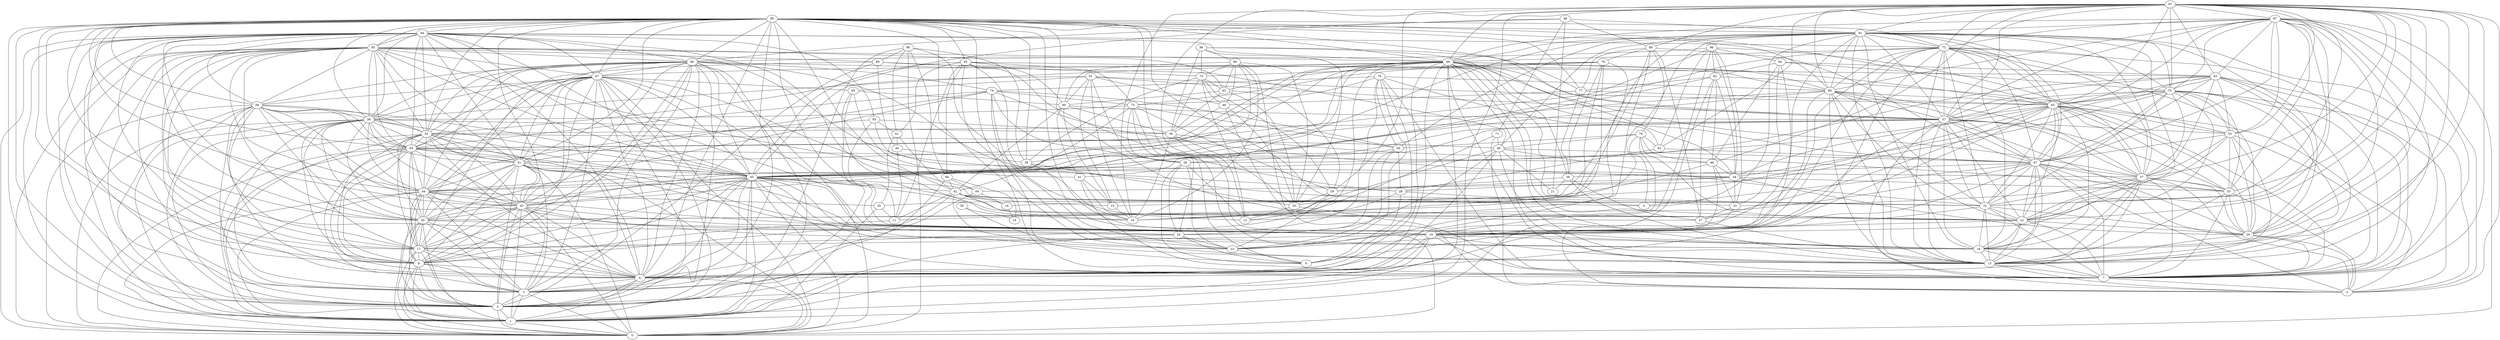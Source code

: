 digraph "sensornet-topology" {
label = "";
rankdir="BT";"0"->"1" [arrowhead = "both"] 
"0"->"4" [arrowhead = "both"] 
"0"->"5" [arrowhead = "both"] 
"0"->"6" [arrowhead = "both"] 
"0"->"8" [arrowhead = "both"] 
"0"->"17" [arrowhead = "both"] 
"0"->"30" [arrowhead = "both"] 
"0"->"43" [arrowhead = "both"] 
"0"->"44" [arrowhead = "both"] 
"0"->"45" [arrowhead = "both"] 
"0"->"51" [arrowhead = "both"] 
"0"->"54" [arrowhead = "both"] 
"0"->"55" [arrowhead = "both"] 
"0"->"56" [arrowhead = "both"] 
"0"->"58" [arrowhead = "both"] 
"0"->"67" [arrowhead = "both"] 
"0"->"80" [arrowhead = "both"] 
"0"->"87" [arrowhead = "both"] 
"0"->"90" [arrowhead = "both"] 
"0"->"93" [arrowhead = "both"] 
"0"->"94" [arrowhead = "both"] 
"0"->"95" [arrowhead = "both"] 
"1"->"4" [arrowhead = "both"] 
"1"->"5" [arrowhead = "both"] 
"1"->"6" [arrowhead = "both"] 
"1"->"8" [arrowhead = "both"] 
"1"->"17" [arrowhead = "both"] 
"1"->"19" [arrowhead = "both"] 
"1"->"24" [arrowhead = "both"] 
"1"->"30" [arrowhead = "both"] 
"1"->"35" [arrowhead = "both"] 
"1"->"43" [arrowhead = "both"] 
"1"->"44" [arrowhead = "both"] 
"1"->"45" [arrowhead = "both"] 
"1"->"54" [arrowhead = "both"] 
"1"->"55" [arrowhead = "both"] 
"1"->"56" [arrowhead = "both"] 
"1"->"58" [arrowhead = "both"] 
"1"->"67" [arrowhead = "both"] 
"1"->"69" [arrowhead = "both"] 
"1"->"80" [arrowhead = "both"] 
"1"->"82" [arrowhead = "both"] 
"1"->"93" [arrowhead = "both"] 
"1"->"94" [arrowhead = "both"] 
"1"->"95" [arrowhead = "both"] 
"1"->"97" [arrowhead = "both"] 
"2"->"28" [arrowhead = "both"] 
"2"->"47" [arrowhead = "both"] 
"2"->"78" [arrowhead = "both"] 
"2"->"81" [arrowhead = "both"] 
"2"->"85" [arrowhead = "both"] 
"3"->"7" [arrowhead = "both"] 
"3"->"13" [arrowhead = "both"] 
"3"->"20" [arrowhead = "both"] 
"3"->"32" [arrowhead = "both"] 
"3"->"33" [arrowhead = "both"] 
"3"->"37" [arrowhead = "both"] 
"3"->"47" [arrowhead = "both"] 
"3"->"57" [arrowhead = "both"] 
"3"->"63" [arrowhead = "both"] 
"3"->"70" [arrowhead = "both"] 
"3"->"71" [arrowhead = "both"] 
"3"->"83" [arrowhead = "both"] 
"3"->"86" [arrowhead = "both"] 
"3"->"87" [arrowhead = "both"] 
"3"->"97" [arrowhead = "both"] 
"4"->"5" [arrowhead = "both"] 
"4"->"6" [arrowhead = "both"] 
"4"->"8" [arrowhead = "both"] 
"4"->"17" [arrowhead = "both"] 
"4"->"19" [arrowhead = "both"] 
"4"->"30" [arrowhead = "both"] 
"4"->"43" [arrowhead = "both"] 
"4"->"44" [arrowhead = "both"] 
"4"->"45" [arrowhead = "both"] 
"4"->"46" [arrowhead = "both"] 
"4"->"51" [arrowhead = "both"] 
"4"->"55" [arrowhead = "both"] 
"4"->"56" [arrowhead = "both"] 
"4"->"58" [arrowhead = "both"] 
"4"->"66" [arrowhead = "both"] 
"4"->"67" [arrowhead = "both"] 
"4"->"69" [arrowhead = "both"] 
"4"->"80" [arrowhead = "both"] 
"4"->"88" [arrowhead = "both"] 
"4"->"93" [arrowhead = "both"] 
"4"->"94" [arrowhead = "both"] 
"4"->"95" [arrowhead = "both"] 
"5"->"6" [arrowhead = "both"] 
"5"->"8" [arrowhead = "both"] 
"5"->"17" [arrowhead = "both"] 
"5"->"30" [arrowhead = "both"] 
"5"->"43" [arrowhead = "both"] 
"5"->"44" [arrowhead = "both"] 
"5"->"45" [arrowhead = "both"] 
"5"->"48" [arrowhead = "both"] 
"5"->"51" [arrowhead = "both"] 
"5"->"54" [arrowhead = "both"] 
"5"->"56" [arrowhead = "both"] 
"5"->"58" [arrowhead = "both"] 
"5"->"65" [arrowhead = "both"] 
"5"->"67" [arrowhead = "both"] 
"5"->"80" [arrowhead = "both"] 
"5"->"90" [arrowhead = "both"] 
"5"->"93" [arrowhead = "both"] 
"5"->"94" [arrowhead = "both"] 
"5"->"95" [arrowhead = "both"] 
"6"->"8" [arrowhead = "both"] 
"6"->"17" [arrowhead = "both"] 
"6"->"19" [arrowhead = "both"] 
"6"->"30" [arrowhead = "both"] 
"6"->"37" [arrowhead = "both"] 
"6"->"43" [arrowhead = "both"] 
"6"->"44" [arrowhead = "both"] 
"6"->"45" [arrowhead = "both"] 
"6"->"51" [arrowhead = "both"] 
"6"->"54" [arrowhead = "both"] 
"6"->"55" [arrowhead = "both"] 
"6"->"58" [arrowhead = "both"] 
"6"->"64" [arrowhead = "both"] 
"6"->"67" [arrowhead = "both"] 
"6"->"69" [arrowhead = "both"] 
"6"->"72" [arrowhead = "both"] 
"6"->"80" [arrowhead = "both"] 
"6"->"89" [arrowhead = "both"] 
"6"->"93" [arrowhead = "both"] 
"6"->"94" [arrowhead = "both"] 
"6"->"95" [arrowhead = "both"] 
"7"->"13" [arrowhead = "both"] 
"7"->"18" [arrowhead = "both"] 
"7"->"19" [arrowhead = "both"] 
"7"->"20" [arrowhead = "both"] 
"7"->"22" [arrowhead = "both"] 
"7"->"25" [arrowhead = "both"] 
"7"->"31" [arrowhead = "both"] 
"7"->"33" [arrowhead = "both"] 
"7"->"37" [arrowhead = "both"] 
"7"->"41" [arrowhead = "both"] 
"7"->"45" [arrowhead = "both"] 
"7"->"47" [arrowhead = "both"] 
"7"->"53" [arrowhead = "both"] 
"7"->"63" [arrowhead = "both"] 
"7"->"68" [arrowhead = "both"] 
"7"->"69" [arrowhead = "both"] 
"7"->"70" [arrowhead = "both"] 
"7"->"72" [arrowhead = "both"] 
"7"->"76" [arrowhead = "both"] 
"7"->"81" [arrowhead = "both"] 
"7"->"83" [arrowhead = "both"] 
"7"->"87" [arrowhead = "both"] 
"7"->"95" [arrowhead = "both"] 
"7"->"97" [arrowhead = "both"] 
"8"->"11" [arrowhead = "both"] 
"8"->"17" [arrowhead = "both"] 
"8"->"30" [arrowhead = "both"] 
"8"->"42" [arrowhead = "both"] 
"8"->"43" [arrowhead = "both"] 
"8"->"44" [arrowhead = "both"] 
"8"->"45" [arrowhead = "both"] 
"8"->"51" [arrowhead = "both"] 
"8"->"54" [arrowhead = "both"] 
"8"->"55" [arrowhead = "both"] 
"8"->"56" [arrowhead = "both"] 
"8"->"67" [arrowhead = "both"] 
"8"->"80" [arrowhead = "both"] 
"8"->"93" [arrowhead = "both"] 
"8"->"94" [arrowhead = "both"] 
"8"->"95" [arrowhead = "both"] 
"9"->"23" [arrowhead = "both"] 
"9"->"24" [arrowhead = "both"] 
"9"->"26" [arrowhead = "both"] 
"9"->"28" [arrowhead = "both"] 
"9"->"72" [arrowhead = "both"] 
"9"->"73" [arrowhead = "both"] 
"9"->"74" [arrowhead = "both"] 
"9"->"76" [arrowhead = "both"] 
"10"->"15" [arrowhead = "both"] 
"10"->"28" [arrowhead = "both"] 
"10"->"36" [arrowhead = "both"] 
"10"->"41" [arrowhead = "both"] 
"10"->"42" [arrowhead = "both"] 
"10"->"65" [arrowhead = "both"] 
"10"->"71" [arrowhead = "both"] 
"10"->"79" [arrowhead = "both"] 
"10"->"86" [arrowhead = "both"] 
"10"->"91" [arrowhead = "both"] 
"10"->"92" [arrowhead = "both"] 
"10"->"97" [arrowhead = "both"] 
"11"->"35" [arrowhead = "both"] 
"11"->"40" [arrowhead = "both"] 
"11"->"42" [arrowhead = "both"] 
"11"->"81" [arrowhead = "both"] 
"11"->"85" [arrowhead = "both"] 
"11"->"92" [arrowhead = "both"] 
"12"->"25" [arrowhead = "both"] 
"12"->"26" [arrowhead = "both"] 
"12"->"29" [arrowhead = "both"] 
"12"->"36" [arrowhead = "both"] 
"12"->"75" [arrowhead = "both"] 
"12"->"79" [arrowhead = "both"] 
"12"->"90" [arrowhead = "both"] 
"13"->"18" [arrowhead = "both"] 
"13"->"19" [arrowhead = "both"] 
"13"->"20" [arrowhead = "both"] 
"13"->"22" [arrowhead = "both"] 
"13"->"27" [arrowhead = "both"] 
"13"->"31" [arrowhead = "both"] 
"13"->"33" [arrowhead = "both"] 
"13"->"37" [arrowhead = "both"] 
"13"->"39" [arrowhead = "both"] 
"13"->"45" [arrowhead = "both"] 
"13"->"47" [arrowhead = "both"] 
"13"->"48" [arrowhead = "both"] 
"13"->"53" [arrowhead = "both"] 
"13"->"57" [arrowhead = "both"] 
"13"->"68" [arrowhead = "both"] 
"13"->"69" [arrowhead = "both"] 
"13"->"70" [arrowhead = "both"] 
"13"->"72" [arrowhead = "both"] 
"13"->"81" [arrowhead = "both"] 
"13"->"83" [arrowhead = "both"] 
"13"->"87" [arrowhead = "both"] 
"13"->"95" [arrowhead = "both"] 
"13"->"97" [arrowhead = "both"] 
"14"->"16" [arrowhead = "both"] 
"14"->"50" [arrowhead = "both"] 
"14"->"66" [arrowhead = "both"] 
"15"->"41" [arrowhead = "both"] 
"15"->"42" [arrowhead = "both"] 
"15"->"60" [arrowhead = "both"] 
"15"->"63" [arrowhead = "both"] 
"15"->"91" [arrowhead = "both"] 
"16"->"42" [arrowhead = "both"] 
"16"->"64" [arrowhead = "both"] 
"16"->"81" [arrowhead = "both"] 
"17"->"19" [arrowhead = "both"] 
"17"->"30" [arrowhead = "both"] 
"17"->"43" [arrowhead = "both"] 
"17"->"44" [arrowhead = "both"] 
"17"->"45" [arrowhead = "both"] 
"17"->"51" [arrowhead = "both"] 
"17"->"54" [arrowhead = "both"] 
"17"->"55" [arrowhead = "both"] 
"17"->"56" [arrowhead = "both"] 
"17"->"58" [arrowhead = "both"] 
"17"->"69" [arrowhead = "both"] 
"17"->"80" [arrowhead = "both"] 
"17"->"88" [arrowhead = "both"] 
"17"->"93" [arrowhead = "both"] 
"17"->"94" [arrowhead = "both"] 
"17"->"95" [arrowhead = "both"] 
"18"->"19" [arrowhead = "both"] 
"18"->"22" [arrowhead = "both"] 
"18"->"31" [arrowhead = "both"] 
"18"->"37" [arrowhead = "both"] 
"18"->"38" [arrowhead = "both"] 
"18"->"43" [arrowhead = "both"] 
"18"->"45" [arrowhead = "both"] 
"18"->"47" [arrowhead = "both"] 
"18"->"57" [arrowhead = "both"] 
"18"->"63" [arrowhead = "both"] 
"18"->"69" [arrowhead = "both"] 
"18"->"72" [arrowhead = "both"] 
"18"->"81" [arrowhead = "both"] 
"18"->"87" [arrowhead = "both"] 
"18"->"95" [arrowhead = "both"] 
"18"->"97" [arrowhead = "both"] 
"19"->"22" [arrowhead = "both"] 
"19"->"31" [arrowhead = "both"] 
"19"->"37" [arrowhead = "both"] 
"19"->"43" [arrowhead = "both"] 
"19"->"44" [arrowhead = "both"] 
"19"->"45" [arrowhead = "both"] 
"19"->"47" [arrowhead = "both"] 
"19"->"51" [arrowhead = "both"] 
"19"->"54" [arrowhead = "both"] 
"19"->"56" [arrowhead = "both"] 
"19"->"57" [arrowhead = "both"] 
"19"->"63" [arrowhead = "both"] 
"19"->"67" [arrowhead = "both"] 
"19"->"68" [arrowhead = "both"] 
"19"->"72" [arrowhead = "both"] 
"19"->"81" [arrowhead = "both"] 
"19"->"93" [arrowhead = "both"] 
"19"->"94" [arrowhead = "both"] 
"19"->"95" [arrowhead = "both"] 
"19"->"96" [arrowhead = "both"] 
"19"->"97" [arrowhead = "both"] 
"20"->"22" [arrowhead = "both"] 
"20"->"31" [arrowhead = "both"] 
"20"->"33" [arrowhead = "both"] 
"20"->"34" [arrowhead = "both"] 
"20"->"37" [arrowhead = "both"] 
"20"->"47" [arrowhead = "both"] 
"20"->"53" [arrowhead = "both"] 
"20"->"57" [arrowhead = "both"] 
"20"->"63" [arrowhead = "both"] 
"20"->"72" [arrowhead = "both"] 
"20"->"81" [arrowhead = "both"] 
"20"->"83" [arrowhead = "both"] 
"20"->"87" [arrowhead = "both"] 
"20"->"97" [arrowhead = "both"] 
"21"->"39" [arrowhead = "both"] 
"21"->"48" [arrowhead = "both"] 
"21"->"98" [arrowhead = "both"] 
"22"->"31" [arrowhead = "both"] 
"22"->"37" [arrowhead = "both"] 
"22"->"45" [arrowhead = "both"] 
"22"->"47" [arrowhead = "both"] 
"22"->"57" [arrowhead = "both"] 
"22"->"63" [arrowhead = "both"] 
"22"->"68" [arrowhead = "both"] 
"22"->"69" [arrowhead = "both"] 
"22"->"70" [arrowhead = "both"] 
"22"->"78" [arrowhead = "both"] 
"22"->"81" [arrowhead = "both"] 
"22"->"87" [arrowhead = "both"] 
"22"->"94" [arrowhead = "both"] 
"22"->"95" [arrowhead = "both"] 
"22"->"97" [arrowhead = "both"] 
"23"->"24" [arrowhead = "both"] 
"23"->"26" [arrowhead = "both"] 
"23"->"29" [arrowhead = "both"] 
"23"->"42" [arrowhead = "both"] 
"23"->"50" [arrowhead = "both"] 
"23"->"59" [arrowhead = "both"] 
"23"->"74" [arrowhead = "both"] 
"23"->"76" [arrowhead = "both"] 
"23"->"78" [arrowhead = "both"] 
"23"->"84" [arrowhead = "both"] 
"23"->"92" [arrowhead = "both"] 
"24"->"26" [arrowhead = "both"] 
"24"->"30" [arrowhead = "both"] 
"24"->"48" [arrowhead = "both"] 
"24"->"51" [arrowhead = "both"] 
"24"->"59" [arrowhead = "both"] 
"24"->"73" [arrowhead = "both"] 
"24"->"76" [arrowhead = "both"] 
"25"->"29" [arrowhead = "both"] 
"25"->"36" [arrowhead = "both"] 
"25"->"38" [arrowhead = "both"] 
"25"->"49" [arrowhead = "both"] 
"25"->"62" [arrowhead = "both"] 
"25"->"79" [arrowhead = "both"] 
"25"->"86" [arrowhead = "both"] 
"25"->"89" [arrowhead = "both"] 
"25"->"99" [arrowhead = "both"] 
"26"->"59" [arrowhead = "both"] 
"26"->"73" [arrowhead = "both"] 
"26"->"74" [arrowhead = "both"] 
"26"->"83" [arrowhead = "both"] 
"26"->"91" [arrowhead = "both"] 
"27"->"32" [arrowhead = "both"] 
"27"->"39" [arrowhead = "both"] 
"27"->"49" [arrowhead = "both"] 
"27"->"63" [arrowhead = "both"] 
"27"->"82" [arrowhead = "both"] 
"27"->"89" [arrowhead = "both"] 
"28"->"34" [arrowhead = "both"] 
"28"->"52" [arrowhead = "both"] 
"28"->"59" [arrowhead = "both"] 
"28"->"92" [arrowhead = "both"] 
"28"->"93" [arrowhead = "both"] 
"29"->"34" [arrowhead = "both"] 
"29"->"39" [arrowhead = "both"] 
"29"->"62" [arrowhead = "both"] 
"29"->"73" [arrowhead = "both"] 
"29"->"75" [arrowhead = "both"] 
"29"->"97" [arrowhead = "both"] 
"30"->"43" [arrowhead = "both"] 
"30"->"44" [arrowhead = "both"] 
"30"->"45" [arrowhead = "both"] 
"30"->"47" [arrowhead = "both"] 
"30"->"48" [arrowhead = "both"] 
"30"->"51" [arrowhead = "both"] 
"30"->"54" [arrowhead = "both"] 
"30"->"55" [arrowhead = "both"] 
"30"->"56" [arrowhead = "both"] 
"30"->"58" [arrowhead = "both"] 
"30"->"67" [arrowhead = "both"] 
"30"->"74" [arrowhead = "both"] 
"30"->"93" [arrowhead = "both"] 
"30"->"94" [arrowhead = "both"] 
"30"->"95" [arrowhead = "both"] 
"31"->"37" [arrowhead = "both"] 
"31"->"42" [arrowhead = "both"] 
"31"->"45" [arrowhead = "both"] 
"31"->"47" [arrowhead = "both"] 
"31"->"48" [arrowhead = "both"] 
"31"->"57" [arrowhead = "both"] 
"31"->"63" [arrowhead = "both"] 
"31"->"68" [arrowhead = "both"] 
"31"->"69" [arrowhead = "both"] 
"31"->"70" [arrowhead = "both"] 
"31"->"72" [arrowhead = "both"] 
"31"->"87" [arrowhead = "both"] 
"31"->"95" [arrowhead = "both"] 
"31"->"97" [arrowhead = "both"] 
"32"->"34" [arrowhead = "both"] 
"32"->"42" [arrowhead = "both"] 
"32"->"46" [arrowhead = "both"] 
"32"->"53" [arrowhead = "both"] 
"32"->"84" [arrowhead = "both"] 
"32"->"96" [arrowhead = "both"] 
"33"->"34" [arrowhead = "both"] 
"33"->"36" [arrowhead = "both"] 
"33"->"37" [arrowhead = "both"] 
"33"->"47" [arrowhead = "both"] 
"33"->"53" [arrowhead = "both"] 
"33"->"57" [arrowhead = "both"] 
"33"->"63" [arrowhead = "both"] 
"33"->"70" [arrowhead = "both"] 
"33"->"87" [arrowhead = "both"] 
"33"->"97" [arrowhead = "both"] 
"34"->"46" [arrowhead = "both"] 
"34"->"70" [arrowhead = "both"] 
"34"->"74" [arrowhead = "both"] 
"34"->"80" [arrowhead = "both"] 
"34"->"82" [arrowhead = "both"] 
"34"->"83" [arrowhead = "both"] 
"34"->"96" [arrowhead = "both"] 
"34"->"99" [arrowhead = "both"] 
"35"->"44" [arrowhead = "both"] 
"35"->"46" [arrowhead = "both"] 
"35"->"61" [arrowhead = "both"] 
"36"->"49" [arrowhead = "both"] 
"36"->"56" [arrowhead = "both"] 
"36"->"60" [arrowhead = "both"] 
"36"->"62" [arrowhead = "both"] 
"36"->"75" [arrowhead = "both"] 
"36"->"85" [arrowhead = "both"] 
"36"->"99" [arrowhead = "both"] 
"37"->"47" [arrowhead = "both"] 
"37"->"53" [arrowhead = "both"] 
"37"->"57" [arrowhead = "both"] 
"37"->"63" [arrowhead = "both"] 
"37"->"68" [arrowhead = "both"] 
"37"->"69" [arrowhead = "both"] 
"37"->"70" [arrowhead = "both"] 
"37"->"72" [arrowhead = "both"] 
"37"->"81" [arrowhead = "both"] 
"37"->"83" [arrowhead = "both"] 
"37"->"93" [arrowhead = "both"] 
"37"->"96" [arrowhead = "both"] 
"37"->"97" [arrowhead = "both"] 
"38"->"40" [arrowhead = "both"] 
"38"->"68" [arrowhead = "both"] 
"38"->"75" [arrowhead = "both"] 
"38"->"90" [arrowhead = "both"] 
"38"->"95" [arrowhead = "both"] 
"39"->"47" [arrowhead = "both"] 
"39"->"69" [arrowhead = "both"] 
"39"->"77" [arrowhead = "both"] 
"39"->"79" [arrowhead = "both"] 
"40"->"61" [arrowhead = "both"] 
"40"->"88" [arrowhead = "both"] 
"41"->"57" [arrowhead = "both"] 
"41"->"60" [arrowhead = "both"] 
"41"->"65" [arrowhead = "both"] 
"42"->"45" [arrowhead = "both"] 
"42"->"60" [arrowhead = "both"] 
"42"->"61" [arrowhead = "both"] 
"42"->"66" [arrowhead = "both"] 
"42"->"73" [arrowhead = "both"] 
"42"->"95" [arrowhead = "both"] 
"43"->"44" [arrowhead = "both"] 
"43"->"45" [arrowhead = "both"] 
"43"->"51" [arrowhead = "both"] 
"43"->"54" [arrowhead = "both"] 
"43"->"55" [arrowhead = "both"] 
"43"->"56" [arrowhead = "both"] 
"43"->"58" [arrowhead = "both"] 
"43"->"67" [arrowhead = "both"] 
"43"->"69" [arrowhead = "both"] 
"43"->"80" [arrowhead = "both"] 
"43"->"86" [arrowhead = "both"] 
"43"->"94" [arrowhead = "both"] 
"43"->"95" [arrowhead = "both"] 
"44"->"45" [arrowhead = "both"] 
"44"->"51" [arrowhead = "both"] 
"44"->"54" [arrowhead = "both"] 
"44"->"55" [arrowhead = "both"] 
"44"->"56" [arrowhead = "both"] 
"44"->"58" [arrowhead = "both"] 
"44"->"67" [arrowhead = "both"] 
"44"->"69" [arrowhead = "both"] 
"44"->"80" [arrowhead = "both"] 
"44"->"82" [arrowhead = "both"] 
"44"->"85" [arrowhead = "both"] 
"44"->"93" [arrowhead = "both"] 
"44"->"95" [arrowhead = "both"] 
"45"->"51" [arrowhead = "both"] 
"45"->"54" [arrowhead = "both"] 
"45"->"55" [arrowhead = "both"] 
"45"->"56" [arrowhead = "both"] 
"45"->"57" [arrowhead = "both"] 
"45"->"58" [arrowhead = "both"] 
"45"->"63" [arrowhead = "both"] 
"45"->"67" [arrowhead = "both"] 
"45"->"68" [arrowhead = "both"] 
"45"->"69" [arrowhead = "both"] 
"45"->"72" [arrowhead = "both"] 
"45"->"80" [arrowhead = "both"] 
"45"->"81" [arrowhead = "both"] 
"45"->"91" [arrowhead = "both"] 
"45"->"92" [arrowhead = "both"] 
"45"->"93" [arrowhead = "both"] 
"45"->"94" [arrowhead = "both"] 
"46"->"54" [arrowhead = "both"] 
"46"->"78" [arrowhead = "both"] 
"46"->"82" [arrowhead = "both"] 
"46"->"84" [arrowhead = "both"] 
"46"->"97" [arrowhead = "both"] 
"47"->"48" [arrowhead = "both"] 
"47"->"52" [arrowhead = "both"] 
"47"->"53" [arrowhead = "both"] 
"47"->"57" [arrowhead = "both"] 
"47"->"63" [arrowhead = "both"] 
"47"->"68" [arrowhead = "both"] 
"47"->"69" [arrowhead = "both"] 
"47"->"70" [arrowhead = "both"] 
"47"->"72" [arrowhead = "both"] 
"47"->"81" [arrowhead = "both"] 
"47"->"83" [arrowhead = "both"] 
"47"->"87" [arrowhead = "both"] 
"47"->"89" [arrowhead = "both"] 
"48"->"55" [arrowhead = "both"] 
"48"->"71" [arrowhead = "both"] 
"48"->"78" [arrowhead = "both"] 
"48"->"80" [arrowhead = "both"] 
"48"->"81" [arrowhead = "both"] 
"49"->"75" [arrowhead = "both"] 
"49"->"77" [arrowhead = "both"] 
"49"->"86" [arrowhead = "both"] 
"49"->"91" [arrowhead = "both"] 
"51"->"54" [arrowhead = "both"] 
"51"->"55" [arrowhead = "both"] 
"51"->"56" [arrowhead = "both"] 
"51"->"58" [arrowhead = "both"] 
"51"->"67" [arrowhead = "both"] 
"51"->"69" [arrowhead = "both"] 
"51"->"74" [arrowhead = "both"] 
"51"->"80" [arrowhead = "both"] 
"51"->"93" [arrowhead = "both"] 
"51"->"94" [arrowhead = "both"] 
"51"->"95" [arrowhead = "both"] 
"52"->"76" [arrowhead = "both"] 
"52"->"78" [arrowhead = "both"] 
"52"->"96" [arrowhead = "both"] 
"52"->"97" [arrowhead = "both"] 
"53"->"57" [arrowhead = "both"] 
"53"->"63" [arrowhead = "both"] 
"53"->"70" [arrowhead = "both"] 
"53"->"82" [arrowhead = "both"] 
"53"->"83" [arrowhead = "both"] 
"53"->"87" [arrowhead = "both"] 
"53"->"97" [arrowhead = "both"] 
"54"->"55" [arrowhead = "both"] 
"54"->"56" [arrowhead = "both"] 
"54"->"58" [arrowhead = "both"] 
"54"->"67" [arrowhead = "both"] 
"54"->"69" [arrowhead = "both"] 
"54"->"74" [arrowhead = "both"] 
"54"->"80" [arrowhead = "both"] 
"54"->"93" [arrowhead = "both"] 
"54"->"94" [arrowhead = "both"] 
"54"->"95" [arrowhead = "both"] 
"54"->"96" [arrowhead = "both"] 
"55"->"56" [arrowhead = "both"] 
"55"->"57" [arrowhead = "both"] 
"55"->"58" [arrowhead = "both"] 
"55"->"67" [arrowhead = "both"] 
"55"->"80" [arrowhead = "both"] 
"55"->"93" [arrowhead = "both"] 
"55"->"94" [arrowhead = "both"] 
"55"->"95" [arrowhead = "both"] 
"55"->"98" [arrowhead = "both"] 
"56"->"58" [arrowhead = "both"] 
"56"->"67" [arrowhead = "both"] 
"56"->"69" [arrowhead = "both"] 
"56"->"73" [arrowhead = "both"] 
"56"->"80" [arrowhead = "both"] 
"56"->"93" [arrowhead = "both"] 
"56"->"94" [arrowhead = "both"] 
"56"->"95" [arrowhead = "both"] 
"57"->"60" [arrowhead = "both"] 
"57"->"63" [arrowhead = "both"] 
"57"->"68" [arrowhead = "both"] 
"57"->"69" [arrowhead = "both"] 
"57"->"70" [arrowhead = "both"] 
"57"->"72" [arrowhead = "both"] 
"57"->"81" [arrowhead = "both"] 
"57"->"83" [arrowhead = "both"] 
"57"->"87" [arrowhead = "both"] 
"57"->"91" [arrowhead = "both"] 
"57"->"95" [arrowhead = "both"] 
"57"->"97" [arrowhead = "both"] 
"58"->"67" [arrowhead = "both"] 
"58"->"80" [arrowhead = "both"] 
"58"->"93" [arrowhead = "both"] 
"58"->"94" [arrowhead = "both"] 
"58"->"95" [arrowhead = "both"] 
"59"->"73" [arrowhead = "both"] 
"59"->"74" [arrowhead = "both"] 
"59"->"76" [arrowhead = "both"] 
"59"->"78" [arrowhead = "both"] 
"59"->"81" [arrowhead = "both"] 
"60"->"62" [arrowhead = "both"] 
"60"->"65" [arrowhead = "both"] 
"60"->"86" [arrowhead = "both"] 
"60"->"91" [arrowhead = "both"] 
"60"->"92" [arrowhead = "both"] 
"61"->"85" [arrowhead = "both"] 
"61"->"90" [arrowhead = "both"] 
"61"->"92" [arrowhead = "both"] 
"62"->"75" [arrowhead = "both"] 
"62"->"79" [arrowhead = "both"] 
"62"->"86" [arrowhead = "both"] 
"62"->"93" [arrowhead = "both"] 
"63"->"68" [arrowhead = "both"] 
"63"->"69" [arrowhead = "both"] 
"63"->"70" [arrowhead = "both"] 
"63"->"72" [arrowhead = "both"] 
"63"->"77" [arrowhead = "both"] 
"63"->"81" [arrowhead = "both"] 
"63"->"83" [arrowhead = "both"] 
"63"->"87" [arrowhead = "both"] 
"63"->"91" [arrowhead = "both"] 
"63"->"95" [arrowhead = "both"] 
"63"->"97" [arrowhead = "both"] 
"64"->"66" [arrowhead = "both"] 
"64"->"67" [arrowhead = "both"] 
"64"->"70" [arrowhead = "both"] 
"65"->"67" [arrowhead = "both"] 
"65"->"91" [arrowhead = "both"] 
"66"->"90" [arrowhead = "both"] 
"66"->"92" [arrowhead = "both"] 
"67"->"69" [arrowhead = "both"] 
"67"->"80" [arrowhead = "both"] 
"67"->"93" [arrowhead = "both"] 
"67"->"94" [arrowhead = "both"] 
"67"->"95" [arrowhead = "both"] 
"68"->"69" [arrowhead = "both"] 
"68"->"72" [arrowhead = "both"] 
"68"->"76" [arrowhead = "both"] 
"68"->"81" [arrowhead = "both"] 
"68"->"87" [arrowhead = "both"] 
"68"->"88" [arrowhead = "both"] 
"68"->"95" [arrowhead = "both"] 
"68"->"97" [arrowhead = "both"] 
"69"->"72" [arrowhead = "both"] 
"69"->"81" [arrowhead = "both"] 
"69"->"87" [arrowhead = "both"] 
"69"->"93" [arrowhead = "both"] 
"69"->"94" [arrowhead = "both"] 
"69"->"95" [arrowhead = "both"] 
"69"->"97" [arrowhead = "both"] 
"70"->"72" [arrowhead = "both"] 
"70"->"81" [arrowhead = "both"] 
"70"->"83" [arrowhead = "both"] 
"70"->"84" [arrowhead = "both"] 
"70"->"87" [arrowhead = "both"] 
"70"->"97" [arrowhead = "both"] 
"71"->"98" [arrowhead = "both"] 
"72"->"81" [arrowhead = "both"] 
"72"->"87" [arrowhead = "both"] 
"72"->"94" [arrowhead = "both"] 
"72"->"95" [arrowhead = "both"] 
"72"->"97" [arrowhead = "both"] 
"73"->"74" [arrowhead = "both"] 
"73"->"76" [arrowhead = "both"] 
"73"->"79" [arrowhead = "both"] 
"73"->"92" [arrowhead = "both"] 
"74"->"76" [arrowhead = "both"] 
"74"->"80" [arrowhead = "both"] 
"75"->"79" [arrowhead = "both"] 
"75"->"86" [arrowhead = "both"] 
"75"->"88" [arrowhead = "both"] 
"75"->"99" [arrowhead = "both"] 
"77"->"82" [arrowhead = "both"] 
"77"->"89" [arrowhead = "both"] 
"77"->"95" [arrowhead = "both"] 
"77"->"99" [arrowhead = "both"] 
"78"->"89" [arrowhead = "both"] 
"79"->"89" [arrowhead = "both"] 
"80"->"93" [arrowhead = "both"] 
"80"->"94" [arrowhead = "both"] 
"80"->"95" [arrowhead = "both"] 
"80"->"96" [arrowhead = "both"] 
"80"->"98" [arrowhead = "both"] 
"81"->"87" [arrowhead = "both"] 
"81"->"95" [arrowhead = "both"] 
"81"->"97" [arrowhead = "both"] 
"81"->"98" [arrowhead = "both"] 
"82"->"84" [arrowhead = "both"] 
"82"->"96" [arrowhead = "both"] 
"83"->"84" [arrowhead = "both"] 
"83"->"87" [arrowhead = "both"] 
"83"->"92" [arrowhead = "both"] 
"83"->"97" [arrowhead = "both"] 
"84"->"96" [arrowhead = "both"] 
"85"->"94" [arrowhead = "both"] 
"86"->"99" [arrowhead = "both"] 
"87"->"97" [arrowhead = "both"] 
"88"->"90" [arrowhead = "both"] 
"88"->"93" [arrowhead = "both"] 
"89"->"97" [arrowhead = "both"] 
"89"->"98" [arrowhead = "both"] 
"92"->"95" [arrowhead = "both"] 
"93"->"94" [arrowhead = "both"] 
"93"->"95" [arrowhead = "both"] 
"94"->"95" [arrowhead = "both"] 
}